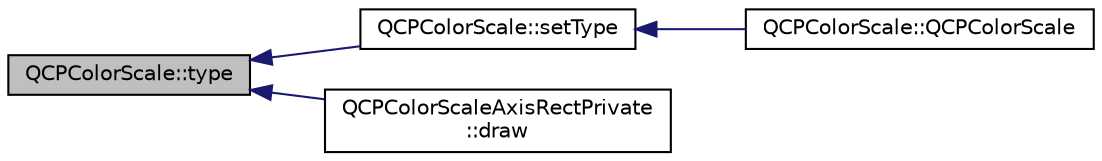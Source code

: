 digraph "QCPColorScale::type"
{
  edge [fontname="Helvetica",fontsize="10",labelfontname="Helvetica",labelfontsize="10"];
  node [fontname="Helvetica",fontsize="10",shape=record];
  rankdir="LR";
  Node116 [label="QCPColorScale::type",height=0.2,width=0.4,color="black", fillcolor="grey75", style="filled", fontcolor="black"];
  Node116 -> Node117 [dir="back",color="midnightblue",fontsize="10",style="solid",fontname="Helvetica"];
  Node117 [label="QCPColorScale::setType",height=0.2,width=0.4,color="black", fillcolor="white", style="filled",URL="$da/d2b/class_q_c_p_color_scale.html#a1bf9bdb291927c422dd66b404b206f1f"];
  Node117 -> Node118 [dir="back",color="midnightblue",fontsize="10",style="solid",fontname="Helvetica"];
  Node118 [label="QCPColorScale::QCPColorScale",height=0.2,width=0.4,color="black", fillcolor="white", style="filled",URL="$da/d2b/class_q_c_p_color_scale.html#aa8debce1be38b54287c04d4f584394b4"];
  Node116 -> Node119 [dir="back",color="midnightblue",fontsize="10",style="solid",fontname="Helvetica"];
  Node119 [label="QCPColorScaleAxisRectPrivate\l::draw",height=0.2,width=0.4,color="black", fillcolor="white", style="filled",URL="$df/ddc/class_q_c_p_color_scale_axis_rect_private.html#adb67bfe9057a9dd9a85f548c274e6d98"];
}
